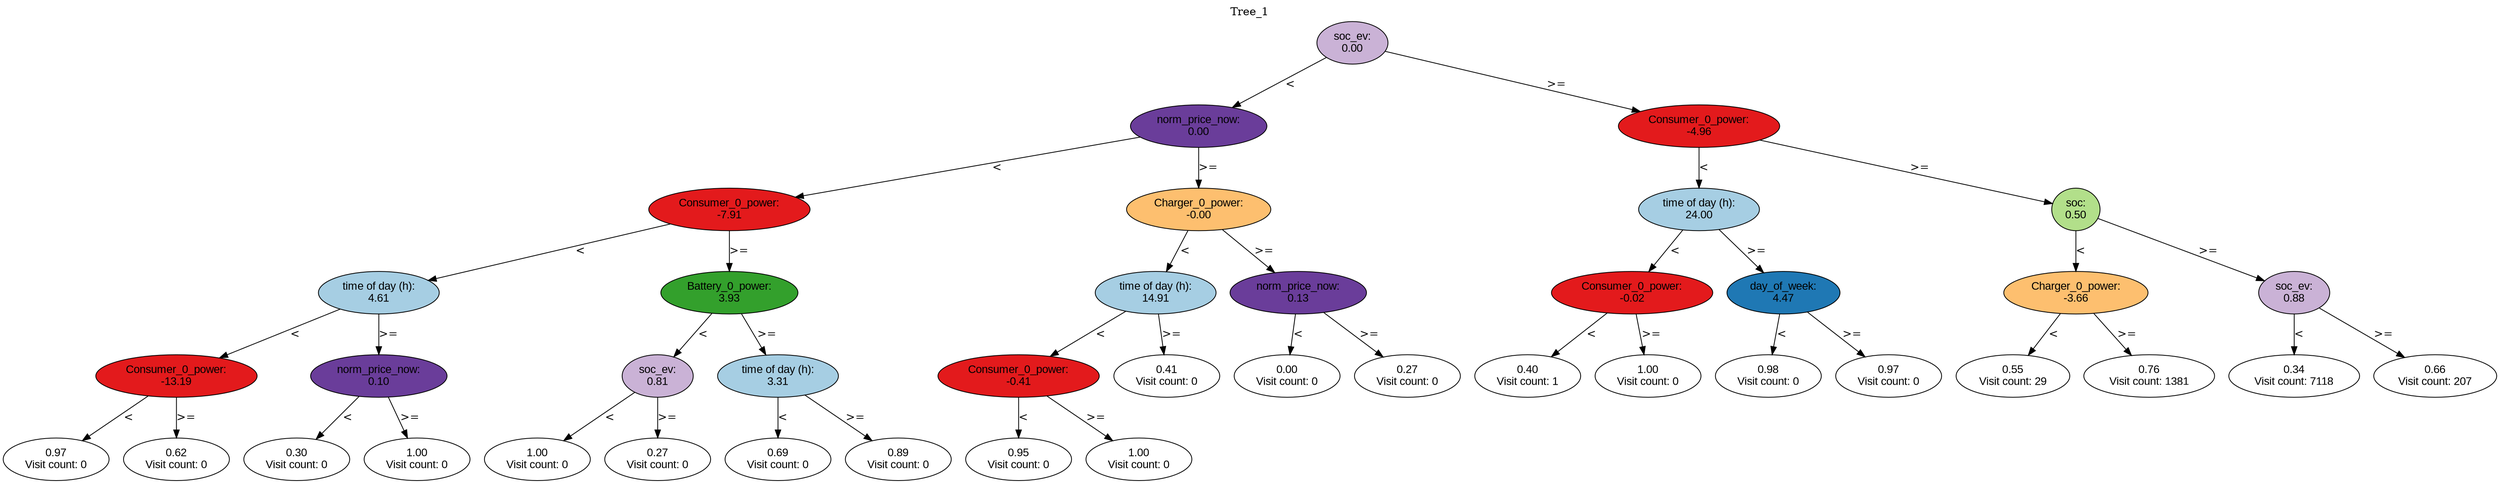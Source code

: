 digraph BST {
    node [fontname="Arial" style=filled colorscheme=paired12];
    0 [ label = "soc_ev:
0.00" fillcolor=9];
    1 [ label = "norm_price_now:
0.00" fillcolor=10];
    2 [ label = "Consumer_0_power:
-7.91" fillcolor=6];
    3 [ label = "time of day (h):
4.61" fillcolor=1];
    4 [ label = "Consumer_0_power:
-13.19" fillcolor=6];
    5 [ label = "0.97
Visit count: 0" fillcolor=white];
    6 [ label = "0.62
Visit count: 0" fillcolor=white];
    7 [ label = "norm_price_now:
0.10" fillcolor=10];
    8 [ label = "0.30
Visit count: 0" fillcolor=white];
    9 [ label = "1.00
Visit count: 0" fillcolor=white];
    10 [ label = "Battery_0_power:
3.93" fillcolor=4];
    11 [ label = "soc_ev:
0.81" fillcolor=9];
    12 [ label = "1.00
Visit count: 0" fillcolor=white];
    13 [ label = "0.27
Visit count: 0" fillcolor=white];
    14 [ label = "time of day (h):
3.31" fillcolor=1];
    15 [ label = "0.69
Visit count: 0" fillcolor=white];
    16 [ label = "0.89
Visit count: 0" fillcolor=white];
    17 [ label = "Charger_0_power:
-0.00" fillcolor=7];
    18 [ label = "time of day (h):
14.91" fillcolor=1];
    19 [ label = "Consumer_0_power:
-0.41" fillcolor=6];
    20 [ label = "0.95
Visit count: 0" fillcolor=white];
    21 [ label = "1.00
Visit count: 0" fillcolor=white];
    22 [ label = "0.41
Visit count: 0" fillcolor=white];
    23 [ label = "norm_price_now:
0.13" fillcolor=10];
    24 [ label = "0.00
Visit count: 0" fillcolor=white];
    25 [ label = "0.27
Visit count: 0" fillcolor=white];
    26 [ label = "Consumer_0_power:
-4.96" fillcolor=6];
    27 [ label = "time of day (h):
24.00" fillcolor=1];
    28 [ label = "Consumer_0_power:
-0.02" fillcolor=6];
    29 [ label = "0.40
Visit count: 1" fillcolor=white];
    30 [ label = "1.00
Visit count: 0" fillcolor=white];
    31 [ label = "day_of_week:
4.47" fillcolor=2];
    32 [ label = "0.98
Visit count: 0" fillcolor=white];
    33 [ label = "0.97
Visit count: 0" fillcolor=white];
    34 [ label = "soc:
0.50" fillcolor=3];
    35 [ label = "Charger_0_power:
-3.66" fillcolor=7];
    36 [ label = "0.55
Visit count: 29" fillcolor=white];
    37 [ label = "0.76
Visit count: 1381" fillcolor=white];
    38 [ label = "soc_ev:
0.88" fillcolor=9];
    39 [ label = "0.34
Visit count: 7118" fillcolor=white];
    40 [ label = "0.66
Visit count: 207" fillcolor=white];

    0  -> 1[ label = "<"];
    0  -> 26[ label = ">="];
    1  -> 2[ label = "<"];
    1  -> 17[ label = ">="];
    2  -> 3[ label = "<"];
    2  -> 10[ label = ">="];
    3  -> 4[ label = "<"];
    3  -> 7[ label = ">="];
    4  -> 5[ label = "<"];
    4  -> 6[ label = ">="];
    7  -> 8[ label = "<"];
    7  -> 9[ label = ">="];
    10  -> 11[ label = "<"];
    10  -> 14[ label = ">="];
    11  -> 12[ label = "<"];
    11  -> 13[ label = ">="];
    14  -> 15[ label = "<"];
    14  -> 16[ label = ">="];
    17  -> 18[ label = "<"];
    17  -> 23[ label = ">="];
    18  -> 19[ label = "<"];
    18  -> 22[ label = ">="];
    19  -> 20[ label = "<"];
    19  -> 21[ label = ">="];
    23  -> 24[ label = "<"];
    23  -> 25[ label = ">="];
    26  -> 27[ label = "<"];
    26  -> 34[ label = ">="];
    27  -> 28[ label = "<"];
    27  -> 31[ label = ">="];
    28  -> 29[ label = "<"];
    28  -> 30[ label = ">="];
    31  -> 32[ label = "<"];
    31  -> 33[ label = ">="];
    34  -> 35[ label = "<"];
    34  -> 38[ label = ">="];
    35  -> 36[ label = "<"];
    35  -> 37[ label = ">="];
    38  -> 39[ label = "<"];
    38  -> 40[ label = ">="];

    labelloc="t";
    label="Tree_1";
}